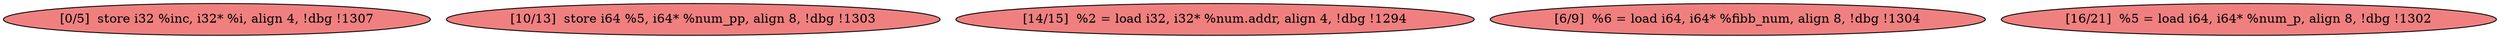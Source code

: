 
digraph G {


node103 [fillcolor=lightcoral,label="[0/5]  store i32 %inc, i32* %i, align 4, !dbg !1307",shape=ellipse,style=filled ]
node102 [fillcolor=lightcoral,label="[10/13]  store i64 %5, i64* %num_pp, align 8, !dbg !1303",shape=ellipse,style=filled ]
node99 [fillcolor=lightcoral,label="[14/15]  %2 = load i32, i32* %num.addr, align 4, !dbg !1294",shape=ellipse,style=filled ]
node101 [fillcolor=lightcoral,label="[6/9]  %6 = load i64, i64* %fibb_num, align 8, !dbg !1304",shape=ellipse,style=filled ]
node100 [fillcolor=lightcoral,label="[16/21]  %5 = load i64, i64* %num_p, align 8, !dbg !1302",shape=ellipse,style=filled ]



}
